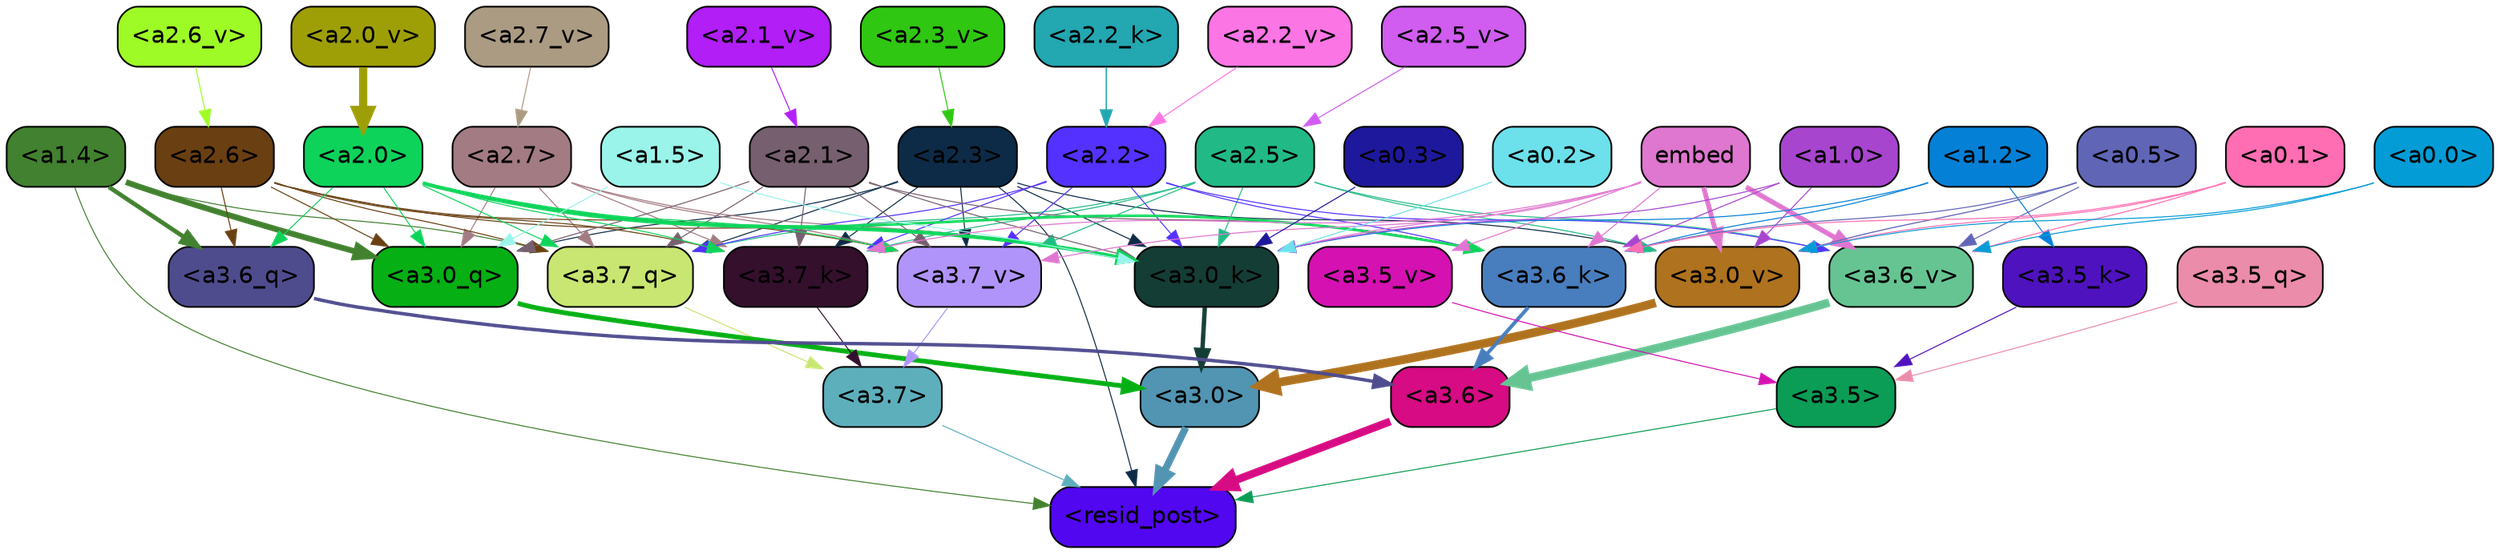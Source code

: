 strict digraph "" {
	graph [bgcolor=transparent,
		layout=dot,
		overlap=false,
		splines=true
	];
	"<a3.7>"	[color=black,
		fillcolor="#5eafbc",
		fontname=Helvetica,
		shape=box,
		style="filled, rounded"];
	"<resid_post>"	[color=black,
		fillcolor="#5207f1",
		fontname=Helvetica,
		shape=box,
		style="filled, rounded"];
	"<a3.7>" -> "<resid_post>"	[color="#5eafbc",
		penwidth=0.6];
	"<a3.6>"	[color=black,
		fillcolor="#d70b83",
		fontname=Helvetica,
		shape=box,
		style="filled, rounded"];
	"<a3.6>" -> "<resid_post>"	[color="#d70b83",
		penwidth=4.6696330308914185];
	"<a3.5>"	[color=black,
		fillcolor="#0b9d55",
		fontname=Helvetica,
		shape=box,
		style="filled, rounded"];
	"<a3.5>" -> "<resid_post>"	[color="#0b9d55",
		penwidth=0.6];
	"<a3.0>"	[color=black,
		fillcolor="#5195b2",
		fontname=Helvetica,
		shape=box,
		style="filled, rounded"];
	"<a3.0>" -> "<resid_post>"	[color="#5195b2",
		penwidth=4.282557368278503];
	"<a2.3>"	[color=black,
		fillcolor="#0d2b47",
		fontname=Helvetica,
		shape=box,
		style="filled, rounded"];
	"<a2.3>" -> "<resid_post>"	[color="#0d2b47",
		penwidth=0.6];
	"<a3.7_q>"	[color=black,
		fillcolor="#c8e671",
		fontname=Helvetica,
		shape=box,
		style="filled, rounded"];
	"<a2.3>" -> "<a3.7_q>"	[color="#0d2b47",
		penwidth=0.6];
	"<a3.0_q>"	[color=black,
		fillcolor="#06af14",
		fontname=Helvetica,
		shape=box,
		style="filled, rounded"];
	"<a2.3>" -> "<a3.0_q>"	[color="#0d2b47",
		penwidth=0.6];
	"<a3.7_k>"	[color=black,
		fillcolor="#34102d",
		fontname=Helvetica,
		shape=box,
		style="filled, rounded"];
	"<a2.3>" -> "<a3.7_k>"	[color="#0d2b47",
		penwidth=0.6];
	"<a3.0_k>"	[color=black,
		fillcolor="#143d35",
		fontname=Helvetica,
		shape=box,
		style="filled, rounded"];
	"<a2.3>" -> "<a3.0_k>"	[color="#0d2b47",
		penwidth=0.6];
	"<a3.7_v>"	[color=black,
		fillcolor="#b194fa",
		fontname=Helvetica,
		shape=box,
		style="filled, rounded"];
	"<a2.3>" -> "<a3.7_v>"	[color="#0d2b47",
		penwidth=0.6];
	"<a3.0_v>"	[color=black,
		fillcolor="#af721e",
		fontname=Helvetica,
		shape=box,
		style="filled, rounded"];
	"<a2.3>" -> "<a3.0_v>"	[color="#0d2b47",
		penwidth=0.6];
	"<a1.4>"	[color=black,
		fillcolor="#42812f",
		fontname=Helvetica,
		shape=box,
		style="filled, rounded"];
	"<a1.4>" -> "<resid_post>"	[color="#42812f",
		penwidth=0.6];
	"<a1.4>" -> "<a3.7_q>"	[color="#42812f",
		penwidth=0.6];
	"<a3.6_q>"	[color=black,
		fillcolor="#4f4c8e",
		fontname=Helvetica,
		shape=box,
		style="filled, rounded"];
	"<a1.4>" -> "<a3.6_q>"	[color="#42812f",
		penwidth=2.6073555648326874];
	"<a1.4>" -> "<a3.0_q>"	[color="#42812f",
		penwidth=3.4971605762839317];
	"<a3.7_q>" -> "<a3.7>"	[color="#c8e671",
		penwidth=0.6];
	"<a3.6_q>" -> "<a3.6>"	[color="#4f4c8e",
		penwidth=2.03758105635643];
	"<a3.5_q>"	[color=black,
		fillcolor="#eb8caa",
		fontname=Helvetica,
		shape=box,
		style="filled, rounded"];
	"<a3.5_q>" -> "<a3.5>"	[color="#eb8caa",
		penwidth=0.6];
	"<a3.0_q>" -> "<a3.0>"	[color="#06af14",
		penwidth=2.8638100624084473];
	"<a3.7_k>" -> "<a3.7>"	[color="#34102d",
		penwidth=0.6];
	"<a3.6_k>"	[color=black,
		fillcolor="#487ebe",
		fontname=Helvetica,
		shape=box,
		style="filled, rounded"];
	"<a3.6_k>" -> "<a3.6>"	[color="#487ebe",
		penwidth=2.174198240041733];
	"<a3.5_k>"	[color=black,
		fillcolor="#4f12bf",
		fontname=Helvetica,
		shape=box,
		style="filled, rounded"];
	"<a3.5_k>" -> "<a3.5>"	[color="#4f12bf",
		penwidth=0.6];
	"<a3.0_k>" -> "<a3.0>"	[color="#143d35",
		penwidth=2.6274144649505615];
	"<a3.7_v>" -> "<a3.7>"	[color="#b194fa",
		penwidth=0.6];
	"<a3.6_v>"	[color=black,
		fillcolor="#66c493",
		fontname=Helvetica,
		shape=box,
		style="filled, rounded"];
	"<a3.6_v>" -> "<a3.6>"	[color="#66c493",
		penwidth=5.002329230308533];
	"<a3.5_v>"	[color=black,
		fillcolor="#d511b2",
		fontname=Helvetica,
		shape=box,
		style="filled, rounded"];
	"<a3.5_v>" -> "<a3.5>"	[color="#d511b2",
		penwidth=0.6];
	"<a3.0_v>" -> "<a3.0>"	[color="#af721e",
		penwidth=5.188832879066467];
	"<a2.7>"	[color=black,
		fillcolor="#a37b83",
		fontname=Helvetica,
		shape=box,
		style="filled, rounded"];
	"<a2.7>" -> "<a3.7_q>"	[color="#a37b83",
		penwidth=0.6];
	"<a2.7>" -> "<a3.0_q>"	[color="#a37b83",
		penwidth=0.6];
	"<a2.7>" -> "<a3.7_k>"	[color="#a37b83",
		penwidth=0.6];
	"<a2.7>" -> "<a3.0_k>"	[color="#a37b83",
		penwidth=0.6];
	"<a2.7>" -> "<a3.7_v>"	[color="#a37b83",
		penwidth=0.6];
	"<a2.6>"	[color=black,
		fillcolor="#6a3f12",
		fontname=Helvetica,
		shape=box,
		style="filled, rounded"];
	"<a2.6>" -> "<a3.7_q>"	[color="#6a3f12",
		penwidth=0.6];
	"<a2.6>" -> "<a3.6_q>"	[color="#6a3f12",
		penwidth=0.6];
	"<a2.6>" -> "<a3.0_q>"	[color="#6a3f12",
		penwidth=0.6];
	"<a2.6>" -> "<a3.7_k>"	[color="#6a3f12",
		penwidth=0.6];
	"<a2.6>" -> "<a3.0_k>"	[color="#6a3f12",
		penwidth=0.6];
	"<a2.6>" -> "<a3.7_v>"	[color="#6a3f12",
		penwidth=0.6];
	"<a2.5>"	[color=black,
		fillcolor="#21ba86",
		fontname=Helvetica,
		shape=box,
		style="filled, rounded"];
	"<a2.5>" -> "<a3.7_q>"	[color="#21ba86",
		penwidth=0.6];
	"<a2.5>" -> "<a3.7_k>"	[color="#21ba86",
		penwidth=0.6];
	"<a2.5>" -> "<a3.0_k>"	[color="#21ba86",
		penwidth=0.6];
	"<a2.5>" -> "<a3.7_v>"	[color="#21ba86",
		penwidth=0.6];
	"<a2.5>" -> "<a3.6_v>"	[color="#21ba86",
		penwidth=0.6];
	"<a2.5>" -> "<a3.0_v>"	[color="#21ba86",
		penwidth=0.6];
	"<a2.2>"	[color=black,
		fillcolor="#5431ff",
		fontname=Helvetica,
		shape=box,
		style="filled, rounded"];
	"<a2.2>" -> "<a3.7_q>"	[color="#5431ff",
		penwidth=0.6];
	"<a2.2>" -> "<a3.7_k>"	[color="#5431ff",
		penwidth=0.6];
	"<a2.2>" -> "<a3.6_k>"	[color="#5431ff",
		penwidth=0.6];
	"<a2.2>" -> "<a3.0_k>"	[color="#5431ff",
		penwidth=0.6];
	"<a2.2>" -> "<a3.7_v>"	[color="#5431ff",
		penwidth=0.6];
	"<a2.2>" -> "<a3.6_v>"	[color="#5431ff",
		penwidth=0.6];
	"<a2.1>"	[color=black,
		fillcolor="#765f6e",
		fontname=Helvetica,
		shape=box,
		style="filled, rounded"];
	"<a2.1>" -> "<a3.7_q>"	[color="#765f6e",
		penwidth=0.6];
	"<a2.1>" -> "<a3.0_q>"	[color="#765f6e",
		penwidth=0.6];
	"<a2.1>" -> "<a3.7_k>"	[color="#765f6e",
		penwidth=0.6];
	"<a2.1>" -> "<a3.6_k>"	[color="#765f6e",
		penwidth=0.6];
	"<a2.1>" -> "<a3.0_k>"	[color="#765f6e",
		penwidth=0.6];
	"<a2.1>" -> "<a3.7_v>"	[color="#765f6e",
		penwidth=0.6];
	"<a2.0>"	[color=black,
		fillcolor="#0ed35a",
		fontname=Helvetica,
		shape=box,
		style="filled, rounded"];
	"<a2.0>" -> "<a3.7_q>"	[color="#0ed35a",
		penwidth=0.6];
	"<a2.0>" -> "<a3.6_q>"	[color="#0ed35a",
		penwidth=0.6];
	"<a2.0>" -> "<a3.0_q>"	[color="#0ed35a",
		penwidth=0.6];
	"<a2.0>" -> "<a3.7_k>"	[color="#0ed35a",
		penwidth=0.6];
	"<a2.0>" -> "<a3.6_k>"	[color="#0ed35a",
		penwidth=1.5568191409111023];
	"<a2.0>" -> "<a3.0_k>"	[color="#0ed35a",
		penwidth=2.270527422428131];
	"<a2.0>" -> "<a3.7_v>"	[color="#0ed35a",
		penwidth=0.6];
	"<a1.5>"	[color=black,
		fillcolor="#9af4ea",
		fontname=Helvetica,
		shape=box,
		style="filled, rounded"];
	"<a1.5>" -> "<a3.0_q>"	[color="#9af4ea",
		penwidth=0.6];
	"<a1.5>" -> "<a3.0_k>"	[color="#9af4ea",
		penwidth=0.6];
	embed	[color=black,
		fillcolor="#df76cf",
		fontname=Helvetica,
		shape=box,
		style="filled, rounded"];
	embed -> "<a3.7_k>"	[color="#df76cf",
		penwidth=0.6];
	embed -> "<a3.6_k>"	[color="#df76cf",
		penwidth=0.6];
	embed -> "<a3.0_k>"	[color="#df76cf",
		penwidth=0.6];
	embed -> "<a3.7_v>"	[color="#df76cf",
		penwidth=0.6];
	embed -> "<a3.6_v>"	[color="#df76cf",
		penwidth=2.9588699340820312];
	embed -> "<a3.5_v>"	[color="#df76cf",
		penwidth=0.6];
	embed -> "<a3.0_v>"	[color="#df76cf",
		penwidth=2.8686431646347046];
	"<a1.2>"	[color=black,
		fillcolor="#0580d7",
		fontname=Helvetica,
		shape=box,
		style="filled, rounded"];
	"<a1.2>" -> "<a3.6_k>"	[color="#0580d7",
		penwidth=0.6];
	"<a1.2>" -> "<a3.5_k>"	[color="#0580d7",
		penwidth=0.6];
	"<a1.2>" -> "<a3.0_k>"	[color="#0580d7",
		penwidth=0.6];
	"<a1.0>"	[color=black,
		fillcolor="#a845cf",
		fontname=Helvetica,
		shape=box,
		style="filled, rounded"];
	"<a1.0>" -> "<a3.6_k>"	[color="#a845cf",
		penwidth=0.6];
	"<a1.0>" -> "<a3.0_k>"	[color="#a845cf",
		penwidth=0.6];
	"<a1.0>" -> "<a3.0_v>"	[color="#a845cf",
		penwidth=0.6];
	"<a0.5>"	[color=black,
		fillcolor="#6065b6",
		fontname=Helvetica,
		shape=box,
		style="filled, rounded"];
	"<a0.5>" -> "<a3.6_k>"	[color="#6065b6",
		penwidth=0.6];
	"<a0.5>" -> "<a3.6_v>"	[color="#6065b6",
		penwidth=0.6];
	"<a0.5>" -> "<a3.0_v>"	[color="#6065b6",
		penwidth=0.6421224474906921];
	"<a0.1>"	[color=black,
		fillcolor="#ff6eb3",
		fontname=Helvetica,
		shape=box,
		style="filled, rounded"];
	"<a0.1>" -> "<a3.6_k>"	[color="#ff6eb3",
		penwidth=0.6];
	"<a0.1>" -> "<a3.6_v>"	[color="#ff6eb3",
		penwidth=0.6];
	"<a0.1>" -> "<a3.0_v>"	[color="#ff6eb3",
		penwidth=0.6];
	"<a0.3>"	[color=black,
		fillcolor="#1e199c",
		fontname=Helvetica,
		shape=box,
		style="filled, rounded"];
	"<a0.3>" -> "<a3.0_k>"	[color="#1e199c",
		penwidth=0.6];
	"<a0.2>"	[color=black,
		fillcolor="#6ce1eb",
		fontname=Helvetica,
		shape=box,
		style="filled, rounded"];
	"<a0.2>" -> "<a3.0_k>"	[color="#6ce1eb",
		penwidth=0.6];
	"<a0.0>"	[color=black,
		fillcolor="#039cd6",
		fontname=Helvetica,
		shape=box,
		style="filled, rounded"];
	"<a0.0>" -> "<a3.6_v>"	[color="#039cd6",
		penwidth=0.6];
	"<a0.0>" -> "<a3.0_v>"	[color="#039cd6",
		penwidth=0.6];
	"<a2.2_k>"	[color=black,
		fillcolor="#23a7b1",
		fontname=Helvetica,
		shape=box,
		style="filled, rounded"];
	"<a2.2_k>" -> "<a2.2>"	[color="#23a7b1",
		penwidth=0.7764816284179688];
	"<a2.7_v>"	[color=black,
		fillcolor="#ab9b83",
		fontname=Helvetica,
		shape=box,
		style="filled, rounded"];
	"<a2.7_v>" -> "<a2.7>"	[color="#ab9b83",
		penwidth=0.6];
	"<a2.6_v>"	[color=black,
		fillcolor="#9efb26",
		fontname=Helvetica,
		shape=box,
		style="filled, rounded"];
	"<a2.6_v>" -> "<a2.6>"	[color="#9efb26",
		penwidth=0.6];
	"<a2.5_v>"	[color=black,
		fillcolor="#d05cf0",
		fontname=Helvetica,
		shape=box,
		style="filled, rounded"];
	"<a2.5_v>" -> "<a2.5>"	[color="#d05cf0",
		penwidth=0.6];
	"<a2.3_v>"	[color=black,
		fillcolor="#2fc711",
		fontname=Helvetica,
		shape=box,
		style="filled, rounded"];
	"<a2.3_v>" -> "<a2.3>"	[color="#2fc711",
		penwidth=0.6];
	"<a2.2_v>"	[color=black,
		fillcolor="#fc75e5",
		fontname=Helvetica,
		shape=box,
		style="filled, rounded"];
	"<a2.2_v>" -> "<a2.2>"	[color="#fc75e5",
		penwidth=0.6];
	"<a2.1_v>"	[color=black,
		fillcolor="#b11ef6",
		fontname=Helvetica,
		shape=box,
		style="filled, rounded"];
	"<a2.1_v>" -> "<a2.1>"	[color="#b11ef6",
		penwidth=0.6];
	"<a2.0_v>"	[color=black,
		fillcolor="#9e9f07",
		fontname=Helvetica,
		shape=box,
		style="filled, rounded"];
	"<a2.0_v>" -> "<a2.0>"	[color="#9e9f07",
		penwidth=4.906715989112854];
}
